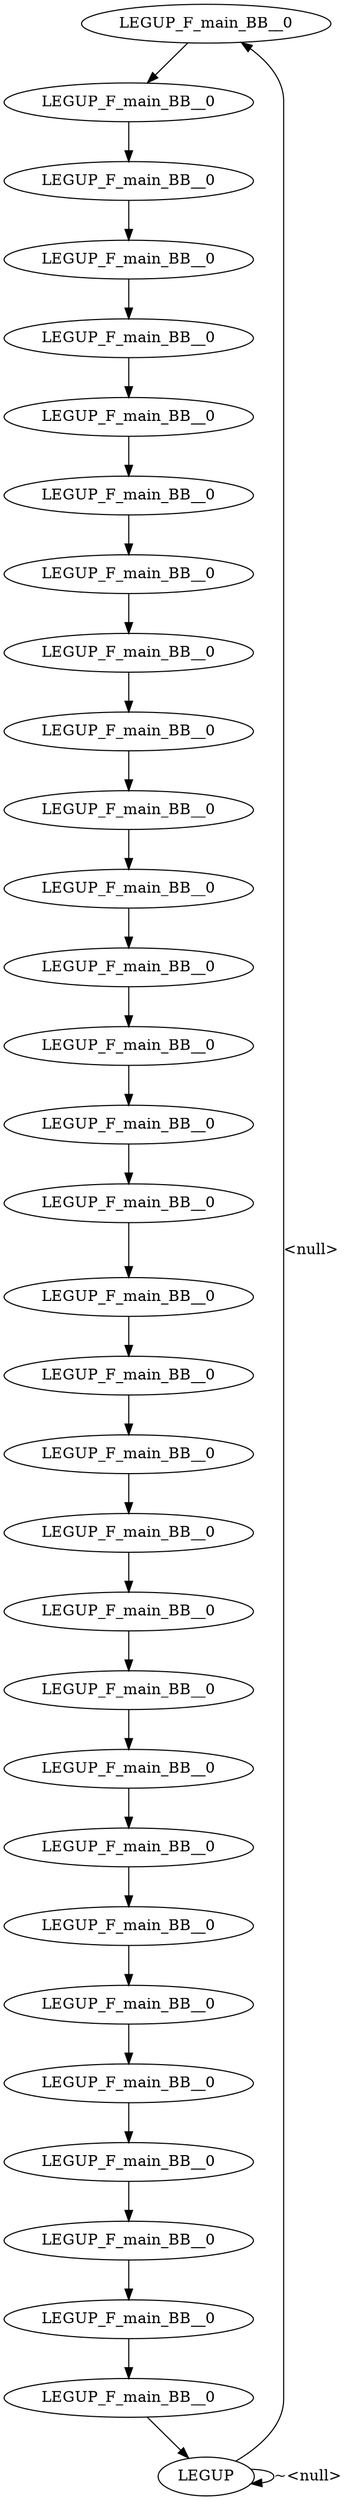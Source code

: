 digraph {
Node0x34272b0[label="LEGUP_F_main_BB__0"];
Node0x3427110[label="LEGUP"];
Node0x3427110 -> Node0x34272b0[label="<null>"];
Node0x3427110 -> Node0x3427110[label="~<null>"];
Node0x3427380[label="LEGUP_F_main_BB__0"];
Node0x34272b0 -> Node0x3427380;
Node0x3427450[label="LEGUP_F_main_BB__0"];
Node0x3427380 -> Node0x3427450;
Node0x3427560[label="LEGUP_F_main_BB__0"];
Node0x3427450 -> Node0x3427560;
Node0x3427670[label="LEGUP_F_main_BB__0"];
Node0x3427560 -> Node0x3427670;
Node0x3430350[label="LEGUP_F_main_BB__0"];
Node0x3427670 -> Node0x3430350;
Node0x3430460[label="LEGUP_F_main_BB__0"];
Node0x3430350 -> Node0x3430460;
Node0x3430570[label="LEGUP_F_main_BB__0"];
Node0x3430460 -> Node0x3430570;
Node0x3430680[label="LEGUP_F_main_BB__0"];
Node0x3430570 -> Node0x3430680;
Node0x3430790[label="LEGUP_F_main_BB__0"];
Node0x3430680 -> Node0x3430790;
Node0x34308a0[label="LEGUP_F_main_BB__0"];
Node0x3430790 -> Node0x34308a0;
Node0x34309b0[label="LEGUP_F_main_BB__0"];
Node0x34308a0 -> Node0x34309b0;
Node0x3430ac0[label="LEGUP_F_main_BB__0"];
Node0x34309b0 -> Node0x3430ac0;
Node0x3430bd0[label="LEGUP_F_main_BB__0"];
Node0x3430ac0 -> Node0x3430bd0;
Node0x3430ce0[label="LEGUP_F_main_BB__0"];
Node0x3430bd0 -> Node0x3430ce0;
Node0x3430df0[label="LEGUP_F_main_BB__0"];
Node0x3430ce0 -> Node0x3430df0;
Node0x3430f00[label="LEGUP_F_main_BB__0"];
Node0x3430df0 -> Node0x3430f00;
Node0x3431010[label="LEGUP_F_main_BB__0"];
Node0x3430f00 -> Node0x3431010;
Node0x3431120[label="LEGUP_F_main_BB__0"];
Node0x3431010 -> Node0x3431120;
Node0x3431230[label="LEGUP_F_main_BB__0"];
Node0x3431120 -> Node0x3431230;
Node0x3431340[label="LEGUP_F_main_BB__0"];
Node0x3431230 -> Node0x3431340;
Node0x3431450[label="LEGUP_F_main_BB__0"];
Node0x3431340 -> Node0x3431450;
Node0x3431560[label="LEGUP_F_main_BB__0"];
Node0x3431450 -> Node0x3431560;
Node0x3431670[label="LEGUP_F_main_BB__0"];
Node0x3431560 -> Node0x3431670;
Node0x3431780[label="LEGUP_F_main_BB__0"];
Node0x3431670 -> Node0x3431780;
Node0x3431890[label="LEGUP_F_main_BB__0"];
Node0x3431780 -> Node0x3431890;
Node0x34319a0[label="LEGUP_F_main_BB__0"];
Node0x3431890 -> Node0x34319a0;
Node0x3431ab0[label="LEGUP_F_main_BB__0"];
Node0x34319a0 -> Node0x3431ab0;
Node0x3431bc0[label="LEGUP_F_main_BB__0"];
Node0x3431ab0 -> Node0x3431bc0;
Node0x3431cd0[label="LEGUP_F_main_BB__0"];
Node0x3431bc0 -> Node0x3431cd0;
Node0x3431de0[label="LEGUP_F_main_BB__0"];
Node0x3431cd0 -> Node0x3431de0;
Node0x3431de0 -> Node0x3427110;
}
